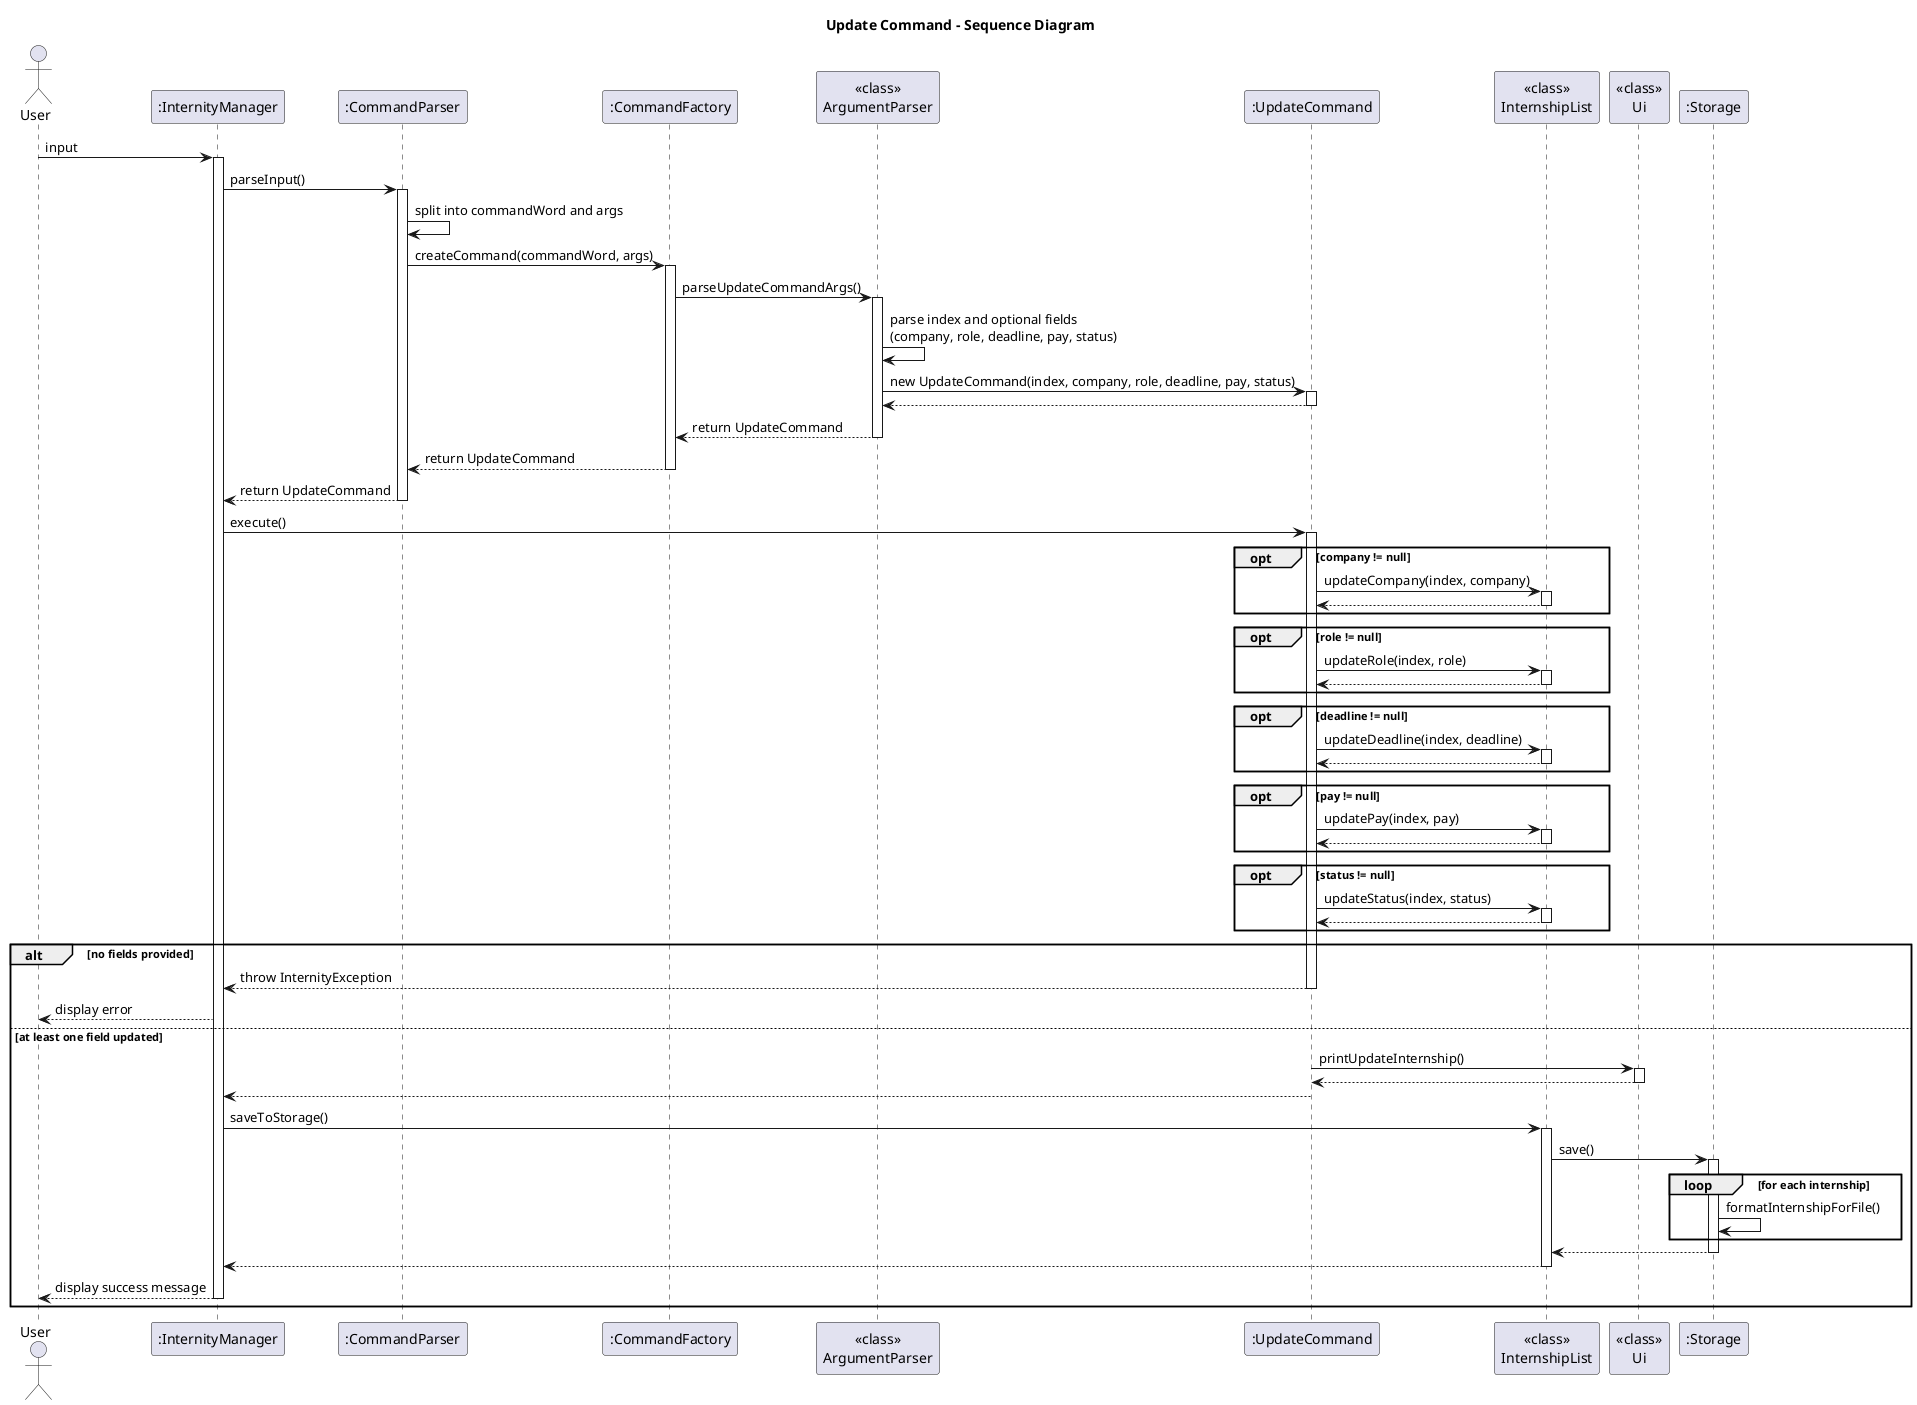 @startuml
title Update Command - Sequence Diagram

actor User
participant ":InternityManager" as IM
participant ":CommandParser" as CP
participant ":CommandFactory" as CF
participant "<<class>>\nArgumentParser" as AP
participant ":UpdateCommand" as UC
participant "<<class>>\nInternshipList" as IL
participant "<<class>>\nUi" as UI
participant ":Storage" as S

User -> IM: input
activate IM

IM -> CP: parseInput()
activate CP
CP -> CP: split into commandWord and args

CP -> CF: createCommand(commandWord, args)
activate CF

CF -> AP: parseUpdateCommandArgs()
activate AP
AP -> AP: parse index and optional fields\n(company, role, deadline, pay, status)

AP -> UC: new UpdateCommand(index, company, role, deadline, pay, status)
activate UC
UC --> AP
deactivate UC

AP --> CF: return UpdateCommand
deactivate AP

CF --> CP: return UpdateCommand
deactivate CF

CP --> IM: return UpdateCommand
deactivate CP

IM -> UC: execute()
activate UC

opt company != null
  UC -> IL: updateCompany(index, company)
  activate IL
  IL --> UC
  deactivate IL
end

opt role != null
  UC -> IL: updateRole(index, role)
  activate IL
  IL --> UC
  deactivate IL
end

opt deadline != null
  UC -> IL: updateDeadline(index, deadline)
  activate IL
  IL --> UC
  deactivate IL
end

opt pay != null
  UC -> IL: updatePay(index, pay)
  activate IL
  IL --> UC
  deactivate IL
end

opt status != null
  UC -> IL: updateStatus(index, status)
  activate IL
  IL --> UC
  deactivate IL
end

alt no fields provided
  UC --> IM: throw InternityException
  deactivate UC
  IM --> User: display error
else at least one field updated
  UC -> UI: printUpdateInternship()
  activate UI
  UI --> UC
  deactivate UI

  UC --> IM
  deactivate UC

  IM -> IL: saveToStorage()
  activate IL

  IL -> S: save()
  activate S
  loop for each internship
    S -> S: formatInternshipForFile()
  end
  S --> IL
  deactivate S

  IL --> IM
  deactivate IL

  IM --> User: display success message
  deactivate IM
end

@enduml
